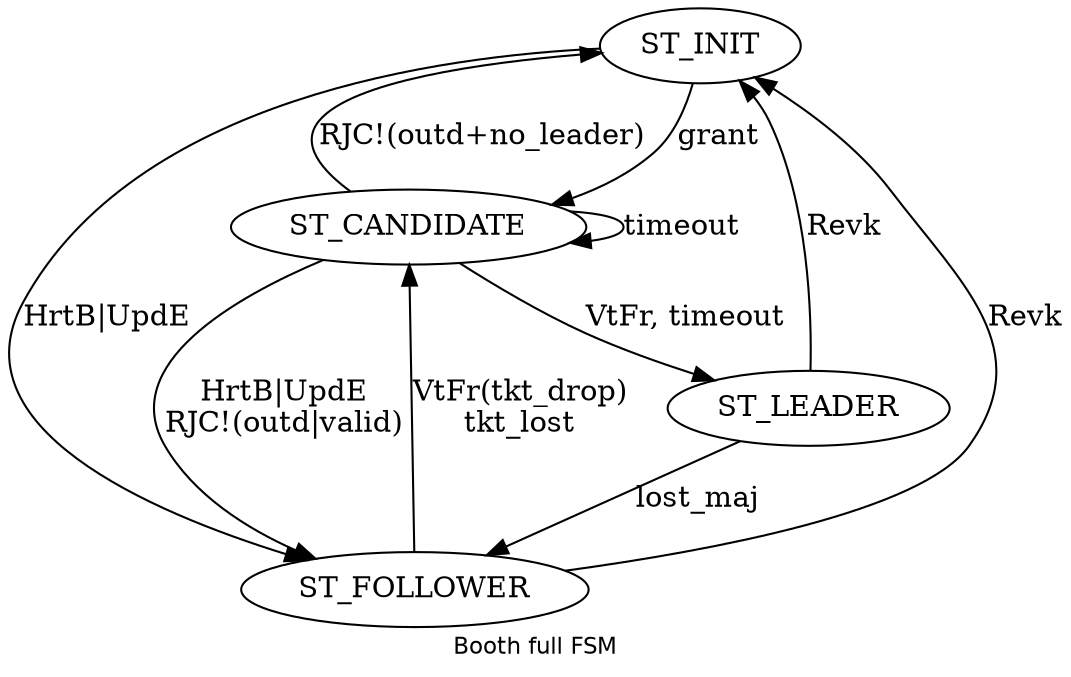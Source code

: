 digraph G {

	label="Booth full FSM";
	fontname="Helvetica";
	fontsize="11";
	compound="true";
	ST_INIT -> ST_CANDIDATE [label="grant"];
	ST_INIT -> ST_FOLLOWER [label="HrtB|UpdE"];
	ST_FOLLOWER -> ST_CANDIDATE [label="VtFr(tkt_drop)\ntkt_lost"];
	ST_LEADER -> ST_FOLLOWER [label="lost_maj"];
	ST_CANDIDATE -> ST_CANDIDATE [label="timeout"];
	ST_CANDIDATE -> ST_LEADER [label="VtFr, timeout"];
	ST_CANDIDATE -> ST_FOLLOWER [label="HrtB|UpdE\nRJC!(outd|valid)"];
	ST_CANDIDATE -> ST_INIT [label="RJC!(outd+no_leader)"];
	ST_LEADER -> ST_INIT [label="Revk"];
	ST_FOLLOWER -> ST_INIT [label="Revk"];
}
